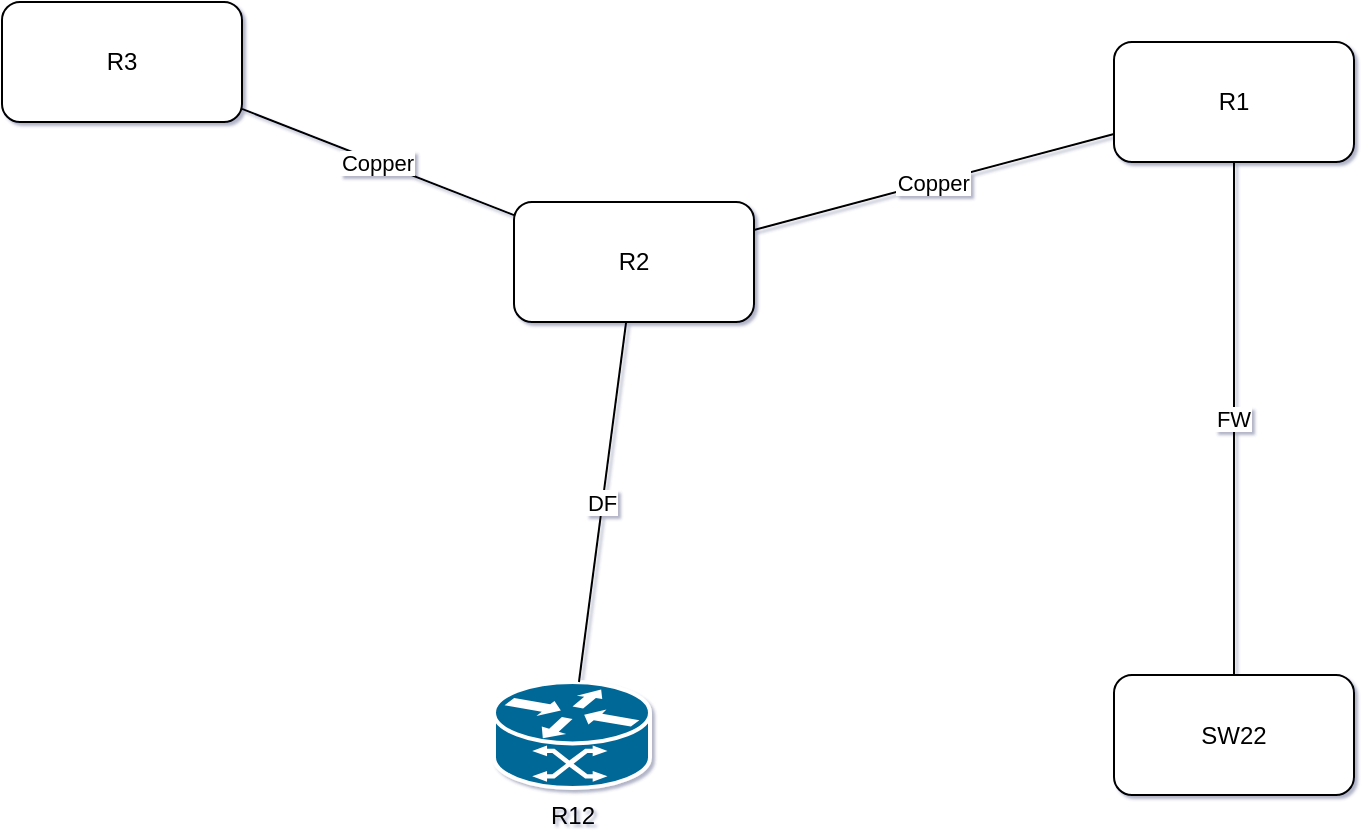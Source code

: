 <mxfile compressed="false" version="15.1.3" type="device">
  <diagram id="Page-1" name="Page-1">
    <mxGraphModel dx="852" dy="1663" grid="1" gridSize="10" guides="1" tooltips="1" connect="1" arrows="1" fold="1" page="1" pageScale="1" pageWidth="827" pageHeight="1169" math="0" shadow="1">
      <root>
        <mxCell id="0" />
        <mxCell id="1" parent="0" />
        <object label="R12" id="a">
          <mxCell style="shape=mxgraph.cisco.routers.atm_router;html=1;pointerEvents=1;dashed=0;fillColor=#036897;strokeColor=#ffffff;strokeWidth=2;verticalLabelPosition=bottom;verticalAlign=top;align=center;outlineConnect=0;" parent="1" vertex="1">
            <mxGeometry x="540" y="320" width="78" height="53" as="geometry" />
          </mxCell>
        </object>
        <object label="R2" id="b">
          <mxCell style="rounded=1;whiteSpace=wrap;html=1;" parent="1" vertex="1">
            <mxGeometry x="550" y="80" width="120" height="60" as="geometry" />
          </mxCell>
        </object>
        <object label="R3" id="c">
          <mxCell style="rounded=1;whiteSpace=wrap;html=1;" parent="1" vertex="1">
            <mxGeometry x="294" y="-20" width="120" height="60" as="geometry" />
          </mxCell>
        </object>
        <object label="SW22" id="d">
          <mxCell style="rounded=1;whiteSpace=wrap;html=1;" parent="1" vertex="1">
            <mxGeometry x="850" y="316.5" width="120" height="60" as="geometry" />
          </mxCell>
        </object>
        <object label="R1" id="e">
          <mxCell style="rounded=1;whiteSpace=wrap;html=1;" parent="1" vertex="1">
            <mxGeometry x="850" width="120" height="60" as="geometry" />
          </mxCell>
        </object>
        <object label="DF" id="d303130c30b5b0888aefbcfd9e9dc1e6">
          <mxCell style="endArrow=none;" parent="1" source="a" target="b" edge="1">
            <mxGeometry relative="1" as="geometry" />
          </mxCell>
        </object>
        <object label="Copper" id="bdcbf319f8cc42532f48c909435dd4c1">
          <mxCell style="endArrow=none;" parent="1" source="b" target="c" edge="1">
            <mxGeometry relative="1" as="geometry" />
          </mxCell>
        </object>
        <object label="Copper" id="f092681ee4bb4335d939309480a0146a">
          <mxCell style="endArrow=none;" parent="1" source="b" target="e" edge="1">
            <mxGeometry relative="1" as="geometry" />
          </mxCell>
        </object>
        <object label="FW" id="6ba49a0aa9fc16fd99ab07b41afa4df5">
          <mxCell style="endArrow=none;" parent="1" source="d" target="e" edge="1">
            <mxGeometry relative="1" as="geometry" />
          </mxCell>
        </object>
      </root>
    </mxGraphModel>
  </diagram>
</mxfile>
